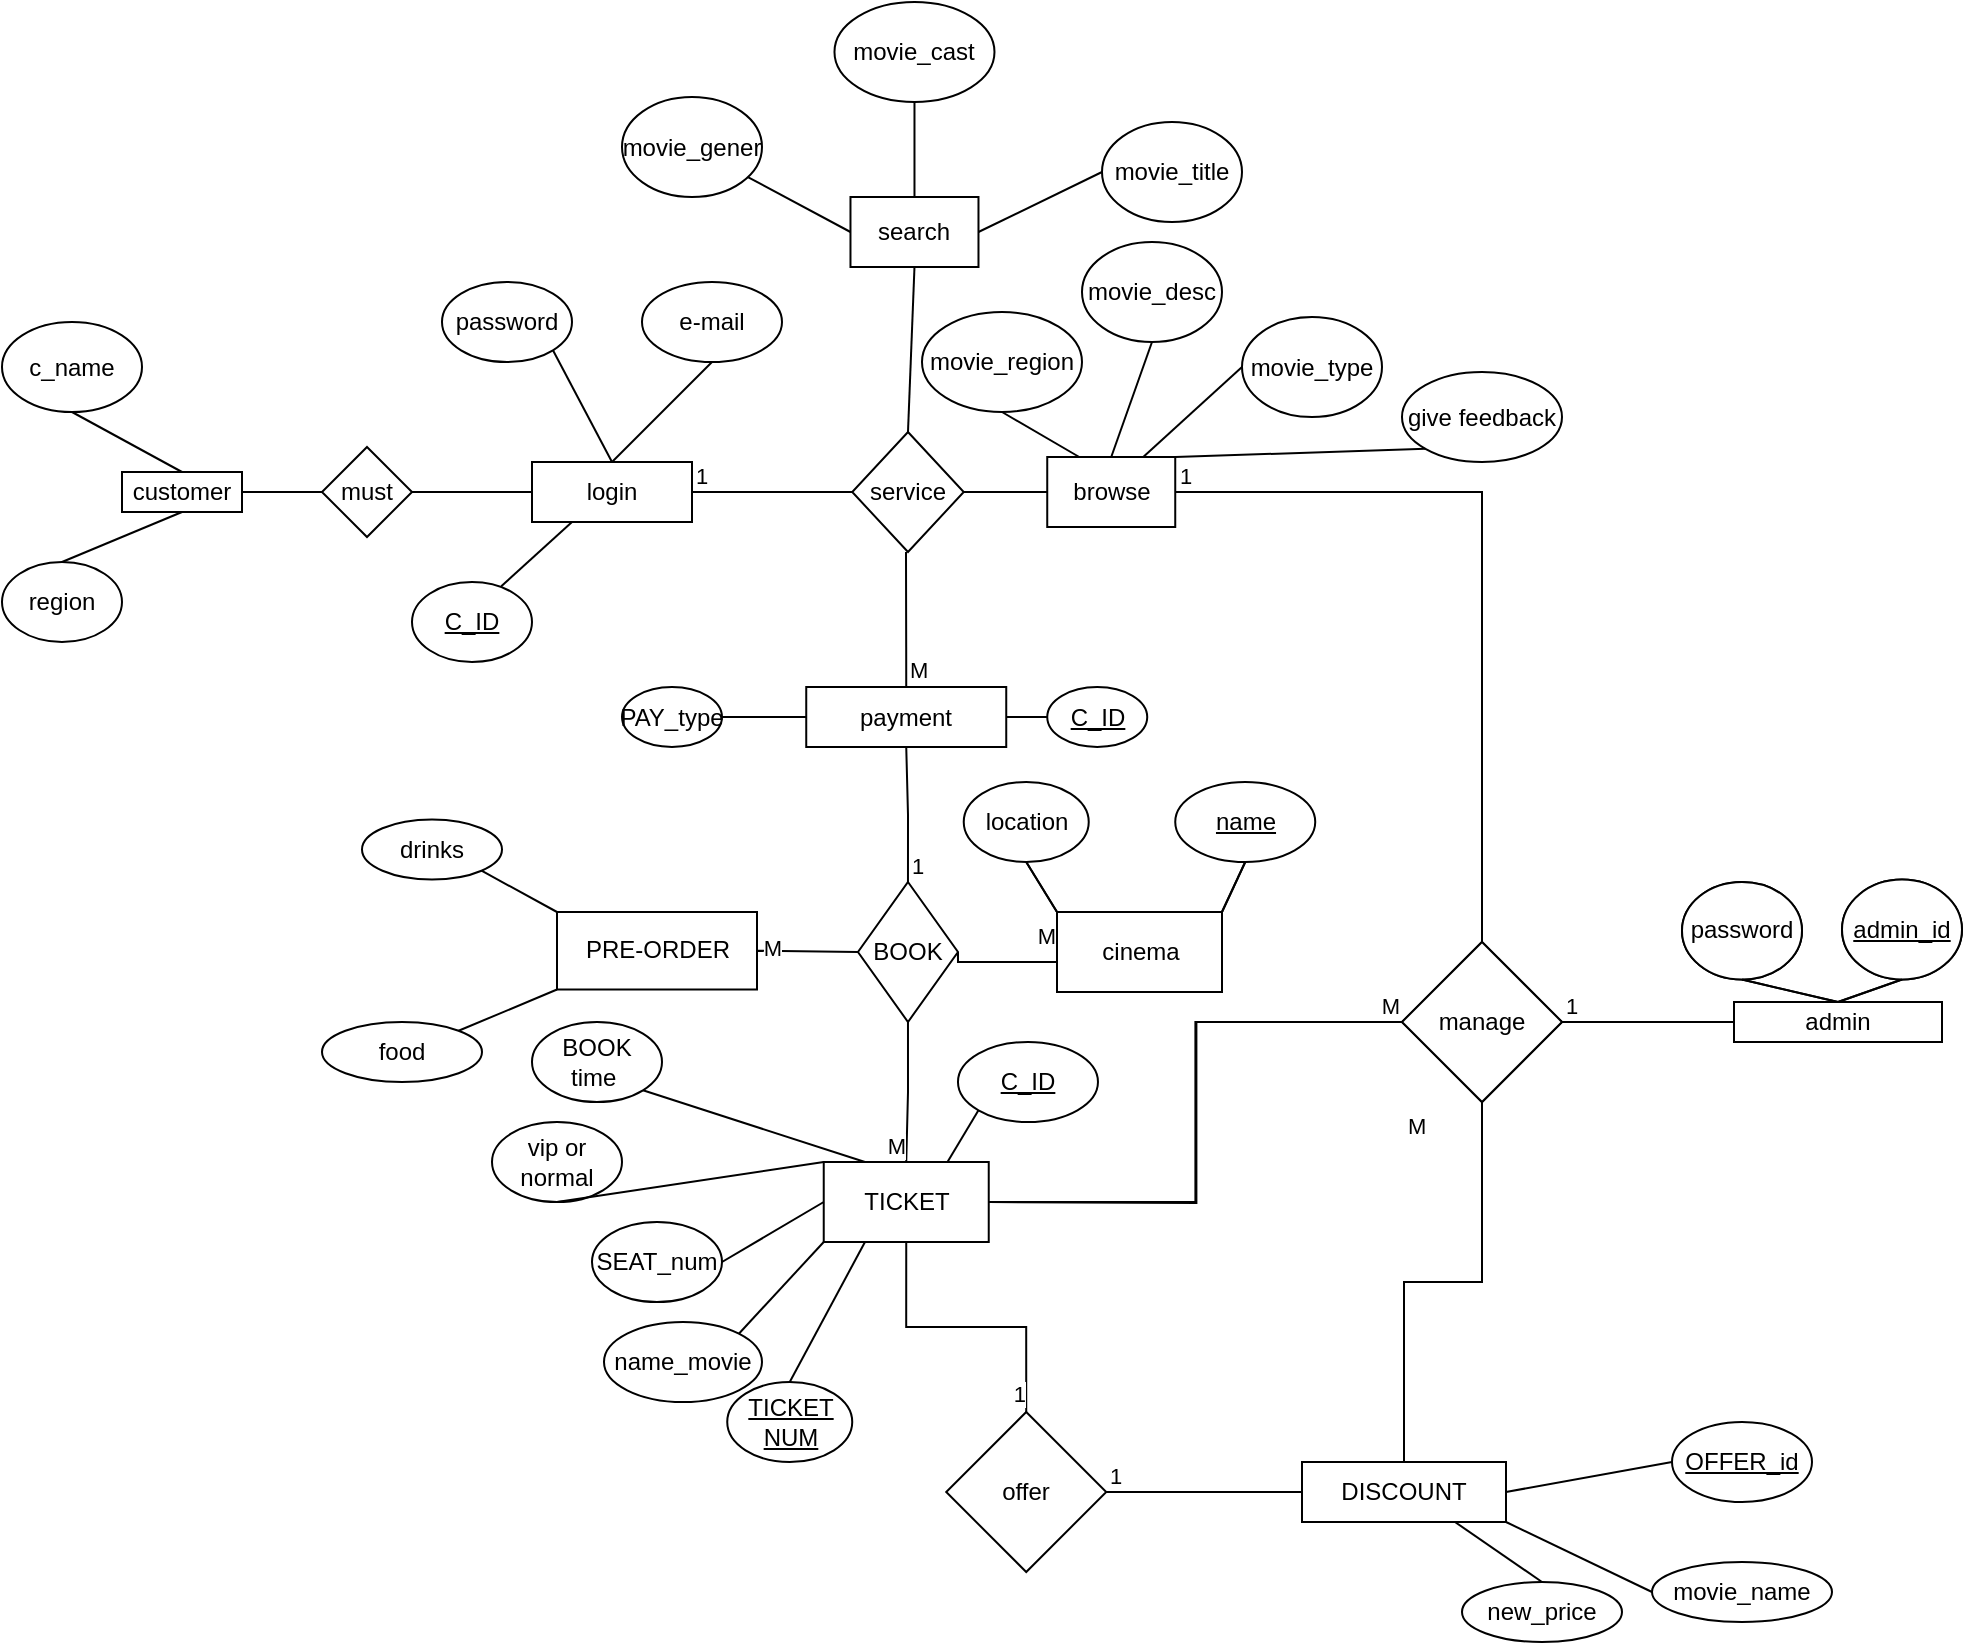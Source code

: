 <mxfile version="20.8.10" type="device"><diagram id="R2lEEEUBdFMjLlhIrx00" name="Page-1"><mxGraphModel dx="2140" dy="669" grid="1" gridSize="10" guides="1" tooltips="1" connect="1" arrows="1" fold="1" page="1" pageScale="1" pageWidth="850" pageHeight="1100" math="0" shadow="0" extFonts="Permanent Marker^https://fonts.googleapis.com/css?family=Permanent+Marker"><root><mxCell id="0"/><mxCell id="1" parent="0"/><mxCell id="h0yl6__kSRE_hCg37XP_-1" value="login" style="rounded=0;whiteSpace=wrap;html=1;" parent="1" vertex="1"><mxGeometry x="235" y="430" width="80" height="30" as="geometry"/></mxCell><mxCell id="h0yl6__kSRE_hCg37XP_-2" value="&lt;u&gt;C_ID&lt;/u&gt;" style="ellipse;whiteSpace=wrap;html=1;" parent="1" vertex="1"><mxGeometry x="175" y="490" width="60" height="40" as="geometry"/></mxCell><mxCell id="h0yl6__kSRE_hCg37XP_-3" value="" style="endArrow=none;html=1;rounded=0;entryX=0.744;entryY=0.054;entryDx=0;entryDy=0;exitX=0.25;exitY=1;exitDx=0;exitDy=0;entryPerimeter=0;" parent="1" source="h0yl6__kSRE_hCg37XP_-1" target="h0yl6__kSRE_hCg37XP_-2" edge="1"><mxGeometry width="50" height="50" relative="1" as="geometry"><mxPoint x="270" y="450" as="sourcePoint"/><mxPoint x="100" y="300" as="targetPoint"/></mxGeometry></mxCell><mxCell id="h0yl6__kSRE_hCg37XP_-4" value="c_name" style="ellipse;whiteSpace=wrap;html=1;" parent="1" vertex="1"><mxGeometry x="-30" y="360" width="70" height="45" as="geometry"/></mxCell><mxCell id="h0yl6__kSRE_hCg37XP_-5" value="" style="endArrow=none;html=1;rounded=0;entryX=0.5;entryY=1;entryDx=0;entryDy=0;exitX=0.5;exitY=0;exitDx=0;exitDy=0;" parent="1" source="h0yl6__kSRE_hCg37XP_-18" target="h0yl6__kSRE_hCg37XP_-4" edge="1"><mxGeometry width="50" height="50" relative="1" as="geometry"><mxPoint x="320" y="350" as="sourcePoint"/><mxPoint x="370" y="300" as="targetPoint"/></mxGeometry></mxCell><mxCell id="h0yl6__kSRE_hCg37XP_-6" value="password" style="ellipse;whiteSpace=wrap;html=1;" parent="1" vertex="1"><mxGeometry x="190" y="340" width="65" height="40" as="geometry"/></mxCell><mxCell id="h0yl6__kSRE_hCg37XP_-7" value="" style="endArrow=none;html=1;rounded=0;entryX=0.5;entryY=0;entryDx=0;entryDy=0;exitX=1;exitY=1;exitDx=0;exitDy=0;" parent="1" source="h0yl6__kSRE_hCg37XP_-6" target="h0yl6__kSRE_hCg37XP_-1" edge="1"><mxGeometry width="50" height="50" relative="1" as="geometry"><mxPoint x="50" y="350" as="sourcePoint"/><mxPoint x="100" y="300" as="targetPoint"/></mxGeometry></mxCell><mxCell id="h0yl6__kSRE_hCg37XP_-8" value="region" style="ellipse;whiteSpace=wrap;html=1;" parent="1" vertex="1"><mxGeometry x="-30" y="480" width="60" height="40" as="geometry"/></mxCell><mxCell id="h0yl6__kSRE_hCg37XP_-9" value="" style="endArrow=none;html=1;rounded=0;entryX=0.5;entryY=1;entryDx=0;entryDy=0;exitX=0.5;exitY=0;exitDx=0;exitDy=0;" parent="1" source="h0yl6__kSRE_hCg37XP_-8" target="h0yl6__kSRE_hCg37XP_-18" edge="1"><mxGeometry width="50" height="50" relative="1" as="geometry"><mxPoint x="320" y="550" as="sourcePoint"/><mxPoint x="370" y="500" as="targetPoint"/></mxGeometry></mxCell><mxCell id="h0yl6__kSRE_hCg37XP_-10" value="e-mail" style="ellipse;whiteSpace=wrap;html=1;" parent="1" vertex="1"><mxGeometry x="290" y="340" width="70" height="40" as="geometry"/></mxCell><mxCell id="h0yl6__kSRE_hCg37XP_-11" value="" style="endArrow=none;html=1;rounded=0;entryX=0.5;entryY=0;entryDx=0;entryDy=0;exitX=0.5;exitY=1;exitDx=0;exitDy=0;" parent="1" source="h0yl6__kSRE_hCg37XP_-10" target="h0yl6__kSRE_hCg37XP_-1" edge="1"><mxGeometry width="50" height="50" relative="1" as="geometry"><mxPoint x="130" y="550" as="sourcePoint"/><mxPoint x="180" y="500" as="targetPoint"/></mxGeometry></mxCell><mxCell id="h0yl6__kSRE_hCg37XP_-13" value="BOOK" style="rhombus;whiteSpace=wrap;html=1;" parent="1" vertex="1"><mxGeometry x="397.99" y="640" width="50" height="70" as="geometry"/></mxCell><mxCell id="h0yl6__kSRE_hCg37XP_-15" value="TICKET" style="rounded=0;whiteSpace=wrap;html=1;" parent="1" vertex="1"><mxGeometry x="380.87" y="780" width="82.5" height="40" as="geometry"/></mxCell><mxCell id="h0yl6__kSRE_hCg37XP_-16" value="must" style="rhombus;whiteSpace=wrap;html=1;" parent="1" vertex="1"><mxGeometry x="130" y="422.5" width="45" height="45" as="geometry"/></mxCell><mxCell id="h0yl6__kSRE_hCg37XP_-17" value="" style="endArrow=none;html=1;rounded=0;entryX=0;entryY=0.5;entryDx=0;entryDy=0;exitX=1;exitY=0.5;exitDx=0;exitDy=0;" parent="1" source="h0yl6__kSRE_hCg37XP_-16" target="h0yl6__kSRE_hCg37XP_-1" edge="1"><mxGeometry width="50" height="50" relative="1" as="geometry"><mxPoint x="420" y="480" as="sourcePoint"/><mxPoint x="470" y="430" as="targetPoint"/></mxGeometry></mxCell><mxCell id="h0yl6__kSRE_hCg37XP_-18" value="customer" style="rounded=0;whiteSpace=wrap;html=1;" parent="1" vertex="1"><mxGeometry x="30" y="435" width="60" height="20" as="geometry"/></mxCell><mxCell id="h0yl6__kSRE_hCg37XP_-21" value="" style="endArrow=none;html=1;rounded=0;entryX=0;entryY=0.5;entryDx=0;entryDy=0;exitX=1;exitY=0.5;exitDx=0;exitDy=0;" parent="1" source="h0yl6__kSRE_hCg37XP_-18" target="h0yl6__kSRE_hCg37XP_-16" edge="1"><mxGeometry width="50" height="50" relative="1" as="geometry"><mxPoint x="330" y="480" as="sourcePoint"/><mxPoint x="380" y="430" as="targetPoint"/></mxGeometry></mxCell><mxCell id="h0yl6__kSRE_hCg37XP_-22" value="&lt;u&gt;TICKET NUM&lt;/u&gt;" style="ellipse;whiteSpace=wrap;html=1;" parent="1" vertex="1"><mxGeometry x="332.62" y="890" width="62.5" height="40" as="geometry"/></mxCell><mxCell id="h0yl6__kSRE_hCg37XP_-23" value="BOOK time&amp;nbsp;" style="ellipse;whiteSpace=wrap;html=1;" parent="1" vertex="1"><mxGeometry x="235" y="710" width="65" height="40" as="geometry"/></mxCell><mxCell id="h0yl6__kSRE_hCg37XP_-24" value="&lt;u&gt;C_ID&lt;/u&gt;" style="ellipse;whiteSpace=wrap;html=1;" parent="1" vertex="1"><mxGeometry x="447.99" y="720" width="70" height="40" as="geometry"/></mxCell><mxCell id="h0yl6__kSRE_hCg37XP_-25" value="" style="endArrow=none;html=1;rounded=0;entryX=0;entryY=1;entryDx=0;entryDy=0;exitX=0.75;exitY=0;exitDx=0;exitDy=0;" parent="1" source="h0yl6__kSRE_hCg37XP_-15" target="h0yl6__kSRE_hCg37XP_-24" edge="1"><mxGeometry width="50" height="50" relative="1" as="geometry"><mxPoint x="404.25" y="810" as="sourcePoint"/><mxPoint x="490.66" y="735.84" as="targetPoint"/></mxGeometry></mxCell><mxCell id="h0yl6__kSRE_hCg37XP_-27" value="SEAT_num" style="ellipse;whiteSpace=wrap;html=1;" parent="1" vertex="1"><mxGeometry x="265" y="810" width="65" height="40" as="geometry"/></mxCell><mxCell id="h0yl6__kSRE_hCg37XP_-28" value="vip or normal" style="ellipse;whiteSpace=wrap;html=1;" parent="1" vertex="1"><mxGeometry x="215" y="760" width="65" height="40" as="geometry"/></mxCell><mxCell id="h0yl6__kSRE_hCg37XP_-29" value="" style="endArrow=none;html=1;rounded=0;entryX=1;entryY=1;entryDx=0;entryDy=0;exitX=0.25;exitY=0;exitDx=0;exitDy=0;" parent="1" source="h0yl6__kSRE_hCg37XP_-15" target="h0yl6__kSRE_hCg37XP_-23" edge="1"><mxGeometry width="50" height="50" relative="1" as="geometry"><mxPoint x="414.25" y="850" as="sourcePoint"/><mxPoint x="464.25" y="800" as="targetPoint"/></mxGeometry></mxCell><mxCell id="h0yl6__kSRE_hCg37XP_-30" value="" style="endArrow=none;html=1;rounded=0;entryX=0.5;entryY=0;entryDx=0;entryDy=0;exitX=0.25;exitY=1;exitDx=0;exitDy=0;" parent="1" source="h0yl6__kSRE_hCg37XP_-15" target="h0yl6__kSRE_hCg37XP_-22" edge="1"><mxGeometry width="50" height="50" relative="1" as="geometry"><mxPoint x="384.25" y="860" as="sourcePoint"/><mxPoint x="434.25" y="810" as="targetPoint"/></mxGeometry></mxCell><mxCell id="h0yl6__kSRE_hCg37XP_-35" value="" style="endArrow=none;html=1;edgeStyle=orthogonalEdgeStyle;rounded=0;exitX=0.5;exitY=1;exitDx=0;exitDy=0;entryX=0.5;entryY=0;entryDx=0;entryDy=0;" parent="1" source="h0yl6__kSRE_hCg37XP_-13" target="h0yl6__kSRE_hCg37XP_-15" edge="1"><mxGeometry relative="1" as="geometry"><mxPoint x="279.25" y="730" as="sourcePoint"/><mxPoint x="439.25" y="730" as="targetPoint"/><Array as="points"/></mxGeometry></mxCell><mxCell id="h0yl6__kSRE_hCg37XP_-37" value="M" style="edgeLabel;resizable=0;html=1;align=right;verticalAlign=bottom;" parent="h0yl6__kSRE_hCg37XP_-35" connectable="0" vertex="1"><mxGeometry x="1" relative="1" as="geometry"/></mxCell><mxCell id="h0yl6__kSRE_hCg37XP_-123" value="M" style="edgeLabel;resizable=0;html=1;align=right;verticalAlign=bottom;" parent="h0yl6__kSRE_hCg37XP_-35" connectable="0" vertex="1"><mxGeometry x="1" relative="1" as="geometry"/></mxCell><mxCell id="h0yl6__kSRE_hCg37XP_-39" value="" style="endArrow=none;html=1;rounded=0;entryX=0;entryY=0;entryDx=0;entryDy=0;exitX=0.5;exitY=1;exitDx=0;exitDy=0;" parent="1" source="h0yl6__kSRE_hCg37XP_-28" target="h0yl6__kSRE_hCg37XP_-15" edge="1"><mxGeometry width="50" height="50" relative="1" as="geometry"><mxPoint x="353" y="740.0" as="sourcePoint"/><mxPoint x="283" y="670" as="targetPoint"/></mxGeometry></mxCell><mxCell id="h0yl6__kSRE_hCg37XP_-40" value="" style="endArrow=none;html=1;rounded=0;entryX=0;entryY=0.5;entryDx=0;entryDy=0;exitX=1;exitY=0.5;exitDx=0;exitDy=0;" parent="1" source="h0yl6__kSRE_hCg37XP_-27" target="h0yl6__kSRE_hCg37XP_-15" edge="1"><mxGeometry width="50" height="50" relative="1" as="geometry"><mxPoint x="363" y="750" as="sourcePoint"/><mxPoint x="388" y="790" as="targetPoint"/></mxGeometry></mxCell><mxCell id="h0yl6__kSRE_hCg37XP_-41" value="service" style="rhombus;whiteSpace=wrap;html=1;" parent="1" vertex="1"><mxGeometry x="395.12" y="415" width="55.75" height="60" as="geometry"/></mxCell><mxCell id="h0yl6__kSRE_hCg37XP_-45" value="payment" style="rounded=0;whiteSpace=wrap;html=1;" parent="1" vertex="1"><mxGeometry x="372.12" y="542.5" width="100" height="30" as="geometry"/></mxCell><mxCell id="h0yl6__kSRE_hCg37XP_-46" value="" style="endArrow=none;html=1;edgeStyle=orthogonalEdgeStyle;rounded=0;entryX=0.5;entryY=1;entryDx=0;entryDy=0;exitX=0.5;exitY=0;exitDx=0;exitDy=0;" parent="1" source="h0yl6__kSRE_hCg37XP_-45" target="h0yl6__kSRE_hCg37XP_-41" edge="1"><mxGeometry relative="1" as="geometry"><mxPoint x="470" y="422.5" as="sourcePoint"/><mxPoint x="432.125" y="452.5" as="targetPoint"/><Array as="points"><mxPoint x="422" y="522.5"/><mxPoint x="422" y="522.5"/></Array></mxGeometry></mxCell><mxCell id="h0yl6__kSRE_hCg37XP_-47" value="M" style="edgeLabel;resizable=0;html=1;align=left;verticalAlign=bottom;" parent="h0yl6__kSRE_hCg37XP_-46" connectable="0" vertex="1"><mxGeometry x="-1" relative="1" as="geometry"><mxPoint as="offset"/></mxGeometry></mxCell><mxCell id="h0yl6__kSRE_hCg37XP_-48" value="&lt;u&gt;C_ID&lt;/u&gt;" style="ellipse;whiteSpace=wrap;html=1;" parent="1" vertex="1"><mxGeometry x="492.62" y="542.5" width="50" height="30" as="geometry"/></mxCell><mxCell id="h0yl6__kSRE_hCg37XP_-49" value="PAY_type" style="ellipse;whiteSpace=wrap;html=1;" parent="1" vertex="1"><mxGeometry x="280" y="542.5" width="50" height="30" as="geometry"/></mxCell><mxCell id="h0yl6__kSRE_hCg37XP_-50" value="" style="endArrow=none;html=1;rounded=0;entryX=0;entryY=0.5;entryDx=0;entryDy=0;exitX=1;exitY=0.5;exitDx=0;exitDy=0;" parent="1" source="h0yl6__kSRE_hCg37XP_-49" target="h0yl6__kSRE_hCg37XP_-45" edge="1"><mxGeometry width="50" height="50" relative="1" as="geometry"><mxPoint x="310" y="562.5" as="sourcePoint"/><mxPoint x="360" y="512.5" as="targetPoint"/></mxGeometry></mxCell><mxCell id="h0yl6__kSRE_hCg37XP_-51" value="" style="endArrow=none;html=1;rounded=0;entryX=0;entryY=0.5;entryDx=0;entryDy=0;exitX=1;exitY=0.5;exitDx=0;exitDy=0;" parent="1" source="h0yl6__kSRE_hCg37XP_-45" target="h0yl6__kSRE_hCg37XP_-48" edge="1"><mxGeometry width="50" height="50" relative="1" as="geometry"><mxPoint x="340" y="567.5" as="sourcePoint"/><mxPoint x="382.12" y="567.5" as="targetPoint"/><Array as="points"/></mxGeometry></mxCell><mxCell id="h0yl6__kSRE_hCg37XP_-52" value="" style="endArrow=none;html=1;edgeStyle=orthogonalEdgeStyle;rounded=0;exitX=1;exitY=0.5;exitDx=0;exitDy=0;entryX=0;entryY=0.5;entryDx=0;entryDy=0;" parent="1" source="h0yl6__kSRE_hCg37XP_-1" target="h0yl6__kSRE_hCg37XP_-41" edge="1"><mxGeometry relative="1" as="geometry"><mxPoint x="340" y="430" as="sourcePoint"/><mxPoint x="500" y="430" as="targetPoint"/></mxGeometry></mxCell><mxCell id="h0yl6__kSRE_hCg37XP_-53" value="1" style="edgeLabel;resizable=0;html=1;align=left;verticalAlign=bottom;" parent="h0yl6__kSRE_hCg37XP_-52" connectable="0" vertex="1"><mxGeometry x="-1" relative="1" as="geometry"/></mxCell><mxCell id="h0yl6__kSRE_hCg37XP_-55" value="" style="endArrow=none;html=1;edgeStyle=orthogonalEdgeStyle;rounded=0;entryX=0.5;entryY=1;entryDx=0;entryDy=0;exitX=0.5;exitY=0;exitDx=0;exitDy=0;" parent="1" source="h0yl6__kSRE_hCg37XP_-13" target="h0yl6__kSRE_hCg37XP_-45" edge="1"><mxGeometry relative="1" as="geometry"><mxPoint x="190" y="610" as="sourcePoint"/><mxPoint x="350" y="610" as="targetPoint"/></mxGeometry></mxCell><mxCell id="h0yl6__kSRE_hCg37XP_-56" value="1" style="edgeLabel;resizable=0;html=1;align=left;verticalAlign=bottom;" parent="h0yl6__kSRE_hCg37XP_-55" connectable="0" vertex="1"><mxGeometry x="-1" relative="1" as="geometry"/></mxCell><mxCell id="h0yl6__kSRE_hCg37XP_-63" value="" style="endArrow=none;html=1;rounded=0;exitX=0;exitY=0.5;exitDx=0;exitDy=0;entryX=1;entryY=0.5;entryDx=0;entryDy=0;" parent="1" source="h0yl6__kSRE_hCg37XP_-13" target="A489KPhKU1EasHvBpj_9-1" edge="1"><mxGeometry width="50" height="50" relative="1" as="geometry"><mxPoint x="372.12" y="870" as="sourcePoint"/><mxPoint x="260" y="680" as="targetPoint"/></mxGeometry></mxCell><mxCell id="A489KPhKU1EasHvBpj_9-5" value="M" style="edgeLabel;html=1;align=center;verticalAlign=middle;resizable=0;points=[];" parent="h0yl6__kSRE_hCg37XP_-63" vertex="1" connectable="0"><mxGeometry x="0.713" y="-2" relative="1" as="geometry"><mxPoint as="offset"/></mxGeometry></mxCell><mxCell id="h0yl6__kSRE_hCg37XP_-64" value="browse" style="rounded=0;whiteSpace=wrap;html=1;" parent="1" vertex="1"><mxGeometry x="492.62" y="427.5" width="64" height="35" as="geometry"/></mxCell><mxCell id="h0yl6__kSRE_hCg37XP_-65" value="name_movie" style="ellipse;whiteSpace=wrap;html=1;" parent="1" vertex="1"><mxGeometry x="271" y="860" width="79" height="40" as="geometry"/></mxCell><mxCell id="h0yl6__kSRE_hCg37XP_-66" value="" style="endArrow=none;html=1;rounded=0;entryX=1;entryY=0;entryDx=0;entryDy=0;exitX=0;exitY=1;exitDx=0;exitDy=0;" parent="1" source="h0yl6__kSRE_hCg37XP_-15" target="h0yl6__kSRE_hCg37XP_-65" edge="1"><mxGeometry width="50" height="50" relative="1" as="geometry"><mxPoint x="474.24" y="810" as="sourcePoint"/><mxPoint x="487.62" y="840" as="targetPoint"/></mxGeometry></mxCell><mxCell id="h0yl6__kSRE_hCg37XP_-67" value="" style="endArrow=none;html=1;rounded=0;entryX=0;entryY=0.5;entryDx=0;entryDy=0;exitX=1;exitY=0.5;exitDx=0;exitDy=0;" parent="1" source="h0yl6__kSRE_hCg37XP_-41" target="h0yl6__kSRE_hCg37XP_-64" edge="1"><mxGeometry width="50" height="50" relative="1" as="geometry"><mxPoint x="450" y="450" as="sourcePoint"/><mxPoint x="500" y="400" as="targetPoint"/></mxGeometry></mxCell><mxCell id="h0yl6__kSRE_hCg37XP_-68" value="movie_desc" style="ellipse;whiteSpace=wrap;html=1;" parent="1" vertex="1"><mxGeometry x="510" y="320" width="70" height="50" as="geometry"/></mxCell><mxCell id="h0yl6__kSRE_hCg37XP_-69" value="" style="endArrow=none;html=1;rounded=0;entryX=0.5;entryY=1;entryDx=0;entryDy=0;exitX=0.5;exitY=0;exitDx=0;exitDy=0;" parent="1" source="h0yl6__kSRE_hCg37XP_-64" target="h0yl6__kSRE_hCg37XP_-68" edge="1"><mxGeometry width="50" height="50" relative="1" as="geometry"><mxPoint x="510" y="530" as="sourcePoint"/><mxPoint x="560" y="480" as="targetPoint"/></mxGeometry></mxCell><mxCell id="h0yl6__kSRE_hCg37XP_-70" value="movie_type" style="ellipse;whiteSpace=wrap;html=1;" parent="1" vertex="1"><mxGeometry x="590" y="357.5" width="70" height="50" as="geometry"/></mxCell><mxCell id="h0yl6__kSRE_hCg37XP_-71" value="movie_region" style="ellipse;whiteSpace=wrap;html=1;" parent="1" vertex="1"><mxGeometry x="430" y="355" width="80" height="50" as="geometry"/></mxCell><mxCell id="h0yl6__kSRE_hCg37XP_-72" value="" style="endArrow=none;html=1;rounded=0;entryX=0;entryY=0.5;entryDx=0;entryDy=0;exitX=0.75;exitY=0;exitDx=0;exitDy=0;" parent="1" source="h0yl6__kSRE_hCg37XP_-64" target="h0yl6__kSRE_hCg37XP_-70" edge="1"><mxGeometry width="50" height="50" relative="1" as="geometry"><mxPoint x="566.62" y="472.5" as="sourcePoint"/><mxPoint x="590.35" y="492.252" as="targetPoint"/></mxGeometry></mxCell><mxCell id="h0yl6__kSRE_hCg37XP_-73" value="" style="endArrow=none;html=1;rounded=0;entryX=0.5;entryY=1;entryDx=0;entryDy=0;exitX=0.25;exitY=0;exitDx=0;exitDy=0;" parent="1" source="h0yl6__kSRE_hCg37XP_-64" target="h0yl6__kSRE_hCg37XP_-71" edge="1"><mxGeometry width="50" height="50" relative="1" as="geometry"><mxPoint x="576.62" y="482.5" as="sourcePoint"/><mxPoint x="600.35" y="502.252" as="targetPoint"/></mxGeometry></mxCell><mxCell id="h0yl6__kSRE_hCg37XP_-74" value="search" style="rounded=0;whiteSpace=wrap;html=1;" parent="1" vertex="1"><mxGeometry x="394.24" y="297.5" width="64" height="35" as="geometry"/></mxCell><mxCell id="h0yl6__kSRE_hCg37XP_-75" value="movie_gener" style="ellipse;whiteSpace=wrap;html=1;" parent="1" vertex="1"><mxGeometry x="280" y="247.5" width="70" height="50" as="geometry"/></mxCell><mxCell id="h0yl6__kSRE_hCg37XP_-76" value="movie_title" style="ellipse;whiteSpace=wrap;html=1;" parent="1" vertex="1"><mxGeometry x="520" y="260" width="70" height="50" as="geometry"/></mxCell><mxCell id="h0yl6__kSRE_hCg37XP_-77" value="movie_cast" style="ellipse;whiteSpace=wrap;html=1;" parent="1" vertex="1"><mxGeometry x="386.24" y="200" width="80" height="50" as="geometry"/></mxCell><mxCell id="h0yl6__kSRE_hCg37XP_-78" value="" style="endArrow=none;html=1;rounded=0;entryX=0;entryY=0.5;entryDx=0;entryDy=0;exitX=1;exitY=0.5;exitDx=0;exitDy=0;" parent="1" source="h0yl6__kSRE_hCg37XP_-74" target="h0yl6__kSRE_hCg37XP_-76" edge="1"><mxGeometry width="50" height="50" relative="1" as="geometry"><mxPoint x="480" y="350" as="sourcePoint"/><mxPoint x="530" y="300" as="targetPoint"/></mxGeometry></mxCell><mxCell id="h0yl6__kSRE_hCg37XP_-79" value="" style="endArrow=none;html=1;rounded=0;entryX=0.5;entryY=1;entryDx=0;entryDy=0;exitX=0.5;exitY=0;exitDx=0;exitDy=0;" parent="1" source="h0yl6__kSRE_hCg37XP_-74" target="h0yl6__kSRE_hCg37XP_-77" edge="1"><mxGeometry width="50" height="50" relative="1" as="geometry"><mxPoint x="468.24" y="325.0" as="sourcePoint"/><mxPoint x="496.62" y="310" as="targetPoint"/></mxGeometry></mxCell><mxCell id="h0yl6__kSRE_hCg37XP_-80" value="" style="endArrow=none;html=1;rounded=0;exitX=0;exitY=0.5;exitDx=0;exitDy=0;" parent="1" source="h0yl6__kSRE_hCg37XP_-74" target="h0yl6__kSRE_hCg37XP_-75" edge="1"><mxGeometry width="50" height="50" relative="1" as="geometry"><mxPoint x="478.24" y="335.0" as="sourcePoint"/><mxPoint x="506.62" y="320" as="targetPoint"/></mxGeometry></mxCell><mxCell id="h0yl6__kSRE_hCg37XP_-81" value="" style="endArrow=none;html=1;rounded=0;entryX=0.5;entryY=1;entryDx=0;entryDy=0;exitX=0.5;exitY=0;exitDx=0;exitDy=0;" parent="1" source="h0yl6__kSRE_hCg37XP_-41" target="h0yl6__kSRE_hCg37XP_-74" edge="1"><mxGeometry width="50" height="50" relative="1" as="geometry"><mxPoint x="390" y="390" as="sourcePoint"/><mxPoint x="440" y="340" as="targetPoint"/></mxGeometry></mxCell><mxCell id="h0yl6__kSRE_hCg37XP_-82" value="cinema" style="rounded=0;whiteSpace=wrap;html=1;" parent="1" vertex="1"><mxGeometry x="497.5" y="655" width="82.5" height="40" as="geometry"/></mxCell><mxCell id="h0yl6__kSRE_hCg37XP_-83" value="location" style="ellipse;whiteSpace=wrap;html=1;" parent="1" vertex="1"><mxGeometry x="450.87" y="590" width="62.5" height="40" as="geometry"/></mxCell><mxCell id="h0yl6__kSRE_hCg37XP_-85" value="&lt;u&gt;name&lt;/u&gt;" style="ellipse;whiteSpace=wrap;html=1;" parent="1" vertex="1"><mxGeometry x="556.62" y="590" width="70" height="40" as="geometry"/></mxCell><mxCell id="h0yl6__kSRE_hCg37XP_-86" value="" style="endArrow=none;html=1;rounded=0;entryX=0.5;entryY=1;entryDx=0;entryDy=0;exitX=1;exitY=0;exitDx=0;exitDy=0;" parent="1" source="h0yl6__kSRE_hCg37XP_-82" target="h0yl6__kSRE_hCg37XP_-85" edge="1"><mxGeometry width="50" height="50" relative="1" as="geometry"><mxPoint x="692.31" y="720" as="sourcePoint"/><mxPoint x="778.72" y="645.84" as="targetPoint"/></mxGeometry></mxCell><mxCell id="h0yl6__kSRE_hCg37XP_-90" value="" style="endArrow=none;html=1;rounded=0;entryX=0.5;entryY=1;entryDx=0;entryDy=0;exitX=0;exitY=0;exitDx=0;exitDy=0;" parent="1" source="h0yl6__kSRE_hCg37XP_-82" target="h0yl6__kSRE_hCg37XP_-83" edge="1"><mxGeometry width="50" height="50" relative="1" as="geometry"><mxPoint x="672.31" y="770" as="sourcePoint"/><mxPoint x="722.31" y="720" as="targetPoint"/></mxGeometry></mxCell><mxCell id="h0yl6__kSRE_hCg37XP_-91" value="" style="endArrow=none;html=1;edgeStyle=orthogonalEdgeStyle;rounded=0;exitX=1;exitY=0.5;exitDx=0;exitDy=0;entryX=0;entryY=0.5;entryDx=0;entryDy=0;" parent="1" source="h0yl6__kSRE_hCg37XP_-13" target="h0yl6__kSRE_hCg37XP_-82" edge="1"><mxGeometry relative="1" as="geometry"><mxPoint x="711.05" y="620" as="sourcePoint"/><mxPoint x="727.31" y="640" as="targetPoint"/><Array as="points"><mxPoint x="448" y="680"/></Array></mxGeometry></mxCell><mxCell id="h0yl6__kSRE_hCg37XP_-92" value="M" style="edgeLabel;resizable=0;html=1;align=right;verticalAlign=bottom;" parent="h0yl6__kSRE_hCg37XP_-91" connectable="0" vertex="1"><mxGeometry x="1" relative="1" as="geometry"/></mxCell><mxCell id="h0yl6__kSRE_hCg37XP_-101" value="admin" style="rounded=0;whiteSpace=wrap;html=1;" parent="1" vertex="1"><mxGeometry x="836" y="700" width="104" height="20" as="geometry"/></mxCell><mxCell id="h0yl6__kSRE_hCg37XP_-102" value="password" style="ellipse;whiteSpace=wrap;html=1;" parent="1" vertex="1"><mxGeometry x="810" y="640" width="60" height="48.75" as="geometry"/></mxCell><mxCell id="h0yl6__kSRE_hCg37XP_-103" value="&lt;u&gt;admin_id&lt;/u&gt;" style="ellipse;whiteSpace=wrap;html=1;" parent="1" vertex="1"><mxGeometry x="890" y="638.75" width="60" height="50" as="geometry"/></mxCell><mxCell id="h0yl6__kSRE_hCg37XP_-104" value="" style="endArrow=none;html=1;rounded=0;entryX=0.5;entryY=1;entryDx=0;entryDy=0;exitX=0.5;exitY=0;exitDx=0;exitDy=0;" parent="1" source="h0yl6__kSRE_hCg37XP_-101" target="h0yl6__kSRE_hCg37XP_-102" edge="1"><mxGeometry width="50" height="50" relative="1" as="geometry"><mxPoint x="650" y="700" as="sourcePoint"/><mxPoint x="700" y="650" as="targetPoint"/></mxGeometry></mxCell><mxCell id="h0yl6__kSRE_hCg37XP_-105" value="" style="endArrow=none;html=1;rounded=0;entryX=0.5;entryY=1;entryDx=0;entryDy=0;exitX=0.5;exitY=0;exitDx=0;exitDy=0;" parent="1" source="h0yl6__kSRE_hCg37XP_-101" target="h0yl6__kSRE_hCg37XP_-103" edge="1"><mxGeometry width="50" height="50" relative="1" as="geometry"><mxPoint x="762" y="600" as="sourcePoint"/><mxPoint x="720" y="570" as="targetPoint"/></mxGeometry></mxCell><mxCell id="h0yl6__kSRE_hCg37XP_-106" style="edgeStyle=orthogonalEdgeStyle;rounded=0;orthogonalLoop=1;jettySize=auto;html=1;exitX=0.5;exitY=1;exitDx=0;exitDy=0;" parent="1" source="h0yl6__kSRE_hCg37XP_-101" target="h0yl6__kSRE_hCg37XP_-101" edge="1"><mxGeometry relative="1" as="geometry"/></mxCell><mxCell id="h0yl6__kSRE_hCg37XP_-107" value="manage" style="rhombus;whiteSpace=wrap;html=1;" parent="1" vertex="1"><mxGeometry x="670" y="670" width="80" height="80" as="geometry"/></mxCell><mxCell id="h0yl6__kSRE_hCg37XP_-108" value="" style="endArrow=none;html=1;edgeStyle=orthogonalEdgeStyle;rounded=0;entryX=0;entryY=0.5;entryDx=0;entryDy=0;exitX=1;exitY=0.5;exitDx=0;exitDy=0;" parent="1" source="h0yl6__kSRE_hCg37XP_-107" target="h0yl6__kSRE_hCg37XP_-101" edge="1"><mxGeometry relative="1" as="geometry"><mxPoint x="700" y="700" as="sourcePoint"/><mxPoint x="860" y="700" as="targetPoint"/></mxGeometry></mxCell><mxCell id="h0yl6__kSRE_hCg37XP_-109" value="1" style="edgeLabel;resizable=0;html=1;align=left;verticalAlign=bottom;" parent="h0yl6__kSRE_hCg37XP_-108" connectable="0" vertex="1"><mxGeometry x="-1" relative="1" as="geometry"/></mxCell><mxCell id="h0yl6__kSRE_hCg37XP_-111" value="" style="endArrow=none;html=1;edgeStyle=orthogonalEdgeStyle;rounded=0;entryX=0;entryY=0.5;entryDx=0;entryDy=0;exitX=1;exitY=0.5;exitDx=0;exitDy=0;" parent="1" source="h0yl6__kSRE_hCg37XP_-15" target="h0yl6__kSRE_hCg37XP_-107" edge="1"><mxGeometry relative="1" as="geometry"><mxPoint x="520" y="800" as="sourcePoint"/><mxPoint x="680" y="800" as="targetPoint"/></mxGeometry></mxCell><mxCell id="h0yl6__kSRE_hCg37XP_-113" value="1" style="edgeLabel;resizable=0;html=1;align=right;verticalAlign=bottom;" parent="h0yl6__kSRE_hCg37XP_-111" connectable="0" vertex="1"><mxGeometry x="1" relative="1" as="geometry"/></mxCell><mxCell id="h0yl6__kSRE_hCg37XP_-124" value="" style="endArrow=none;html=1;rounded=0;entryX=0;entryY=0.5;entryDx=0;entryDy=0;exitX=1;exitY=0.5;exitDx=0;exitDy=0;" parent="1" edge="1"><mxGeometry width="50" height="50" relative="1" as="geometry"><mxPoint x="472.12" y="557.5" as="sourcePoint"/><mxPoint x="492.62" y="557.5" as="targetPoint"/><Array as="points"/></mxGeometry></mxCell><mxCell id="h0yl6__kSRE_hCg37XP_-127" value="" style="endArrow=none;html=1;rounded=0;entryX=0.5;entryY=1;entryDx=0;entryDy=0;exitX=1;exitY=0;exitDx=0;exitDy=0;" parent="1" edge="1"><mxGeometry width="50" height="50" relative="1" as="geometry"><mxPoint x="580" y="655" as="sourcePoint"/><mxPoint x="591.62" y="630" as="targetPoint"/></mxGeometry></mxCell><mxCell id="h0yl6__kSRE_hCg37XP_-128" value="" style="endArrow=none;html=1;rounded=0;entryX=0.5;entryY=1;entryDx=0;entryDy=0;exitX=0;exitY=0;exitDx=0;exitDy=0;" parent="1" edge="1"><mxGeometry width="50" height="50" relative="1" as="geometry"><mxPoint x="497.5" y="655" as="sourcePoint"/><mxPoint x="482.12" y="630" as="targetPoint"/></mxGeometry></mxCell><mxCell id="h0yl6__kSRE_hCg37XP_-129" value="" style="endArrow=none;html=1;edgeStyle=orthogonalEdgeStyle;rounded=0;exitX=1;exitY=0.5;exitDx=0;exitDy=0;entryX=0;entryY=0.5;entryDx=0;entryDy=0;" parent="1" edge="1"><mxGeometry relative="1" as="geometry"><mxPoint x="447.99" y="675" as="sourcePoint"/><mxPoint x="497.5" y="675" as="targetPoint"/><Array as="points"><mxPoint x="448" y="680"/></Array></mxGeometry></mxCell><mxCell id="h0yl6__kSRE_hCg37XP_-130" value="M" style="edgeLabel;resizable=0;html=1;align=right;verticalAlign=bottom;" parent="h0yl6__kSRE_hCg37XP_-129" connectable="0" vertex="1"><mxGeometry x="1" relative="1" as="geometry"/></mxCell><mxCell id="h0yl6__kSRE_hCg37XP_-131" value="admin" style="rounded=0;whiteSpace=wrap;html=1;" parent="1" vertex="1"><mxGeometry x="836" y="700" width="104" height="20" as="geometry"/></mxCell><mxCell id="h0yl6__kSRE_hCg37XP_-132" value="password" style="ellipse;whiteSpace=wrap;html=1;" parent="1" vertex="1"><mxGeometry x="810" y="640" width="60" height="48.75" as="geometry"/></mxCell><mxCell id="h0yl6__kSRE_hCg37XP_-133" value="&lt;u&gt;admin_id&lt;/u&gt;" style="ellipse;whiteSpace=wrap;html=1;" parent="1" vertex="1"><mxGeometry x="890" y="638.75" width="60" height="50" as="geometry"/></mxCell><mxCell id="h0yl6__kSRE_hCg37XP_-134" value="" style="endArrow=none;html=1;rounded=0;entryX=0.5;entryY=1;entryDx=0;entryDy=0;exitX=0.5;exitY=0;exitDx=0;exitDy=0;" parent="1" source="h0yl6__kSRE_hCg37XP_-131" target="h0yl6__kSRE_hCg37XP_-132" edge="1"><mxGeometry width="50" height="50" relative="1" as="geometry"><mxPoint x="650" y="700" as="sourcePoint"/><mxPoint x="700" y="650" as="targetPoint"/></mxGeometry></mxCell><mxCell id="h0yl6__kSRE_hCg37XP_-135" value="" style="endArrow=none;html=1;rounded=0;entryX=0.5;entryY=1;entryDx=0;entryDy=0;exitX=0.5;exitY=0;exitDx=0;exitDy=0;" parent="1" source="h0yl6__kSRE_hCg37XP_-131" target="h0yl6__kSRE_hCg37XP_-133" edge="1"><mxGeometry width="50" height="50" relative="1" as="geometry"><mxPoint x="762" y="600" as="sourcePoint"/><mxPoint x="720" y="570" as="targetPoint"/></mxGeometry></mxCell><mxCell id="h0yl6__kSRE_hCg37XP_-136" style="edgeStyle=orthogonalEdgeStyle;rounded=0;orthogonalLoop=1;jettySize=auto;html=1;exitX=0.5;exitY=1;exitDx=0;exitDy=0;" parent="1" source="h0yl6__kSRE_hCg37XP_-131" target="h0yl6__kSRE_hCg37XP_-131" edge="1"><mxGeometry relative="1" as="geometry"/></mxCell><mxCell id="h0yl6__kSRE_hCg37XP_-137" value="manage" style="rhombus;whiteSpace=wrap;html=1;" parent="1" vertex="1"><mxGeometry x="670" y="670" width="80" height="80" as="geometry"/></mxCell><mxCell id="h0yl6__kSRE_hCg37XP_-138" value="" style="endArrow=none;html=1;edgeStyle=orthogonalEdgeStyle;rounded=0;entryX=0;entryY=0.5;entryDx=0;entryDy=0;exitX=1;exitY=0.5;exitDx=0;exitDy=0;" parent="1" source="h0yl6__kSRE_hCg37XP_-137" target="h0yl6__kSRE_hCg37XP_-131" edge="1"><mxGeometry relative="1" as="geometry"><mxPoint x="700" y="700" as="sourcePoint"/><mxPoint x="860" y="700" as="targetPoint"/></mxGeometry></mxCell><mxCell id="h0yl6__kSRE_hCg37XP_-139" value="1" style="edgeLabel;resizable=0;html=1;align=left;verticalAlign=bottom;" parent="h0yl6__kSRE_hCg37XP_-138" connectable="0" vertex="1"><mxGeometry x="-1" relative="1" as="geometry"/></mxCell><mxCell id="h0yl6__kSRE_hCg37XP_-140" value="" style="endArrow=none;html=1;edgeStyle=orthogonalEdgeStyle;rounded=0;entryX=0;entryY=0.5;entryDx=0;entryDy=0;exitX=1;exitY=0.5;exitDx=0;exitDy=0;" parent="1" target="h0yl6__kSRE_hCg37XP_-137" edge="1"><mxGeometry relative="1" as="geometry"><mxPoint x="463.37" y="800" as="sourcePoint"/><mxPoint x="680" y="800" as="targetPoint"/></mxGeometry></mxCell><mxCell id="h0yl6__kSRE_hCg37XP_-141" value="M" style="edgeLabel;resizable=0;html=1;align=right;verticalAlign=bottom;" parent="h0yl6__kSRE_hCg37XP_-140" connectable="0" vertex="1"><mxGeometry x="1" relative="1" as="geometry"/></mxCell><mxCell id="h0yl6__kSRE_hCg37XP_-142" value="" style="endArrow=none;html=1;edgeStyle=orthogonalEdgeStyle;rounded=0;exitX=1;exitY=0.5;exitDx=0;exitDy=0;entryX=0.5;entryY=0;entryDx=0;entryDy=0;" parent="1" source="h0yl6__kSRE_hCg37XP_-64" target="h0yl6__kSRE_hCg37XP_-137" edge="1"><mxGeometry relative="1" as="geometry"><mxPoint x="590" y="450" as="sourcePoint"/><mxPoint x="750" y="450" as="targetPoint"/></mxGeometry></mxCell><mxCell id="h0yl6__kSRE_hCg37XP_-143" value="1" style="edgeLabel;resizable=0;html=1;align=left;verticalAlign=bottom;" parent="h0yl6__kSRE_hCg37XP_-142" connectable="0" vertex="1"><mxGeometry x="-1" relative="1" as="geometry"/></mxCell><mxCell id="h0yl6__kSRE_hCg37XP_-145" value="DISCOUNT" style="rounded=0;whiteSpace=wrap;html=1;" parent="1" vertex="1"><mxGeometry x="620" y="930" width="102" height="30" as="geometry"/></mxCell><mxCell id="h0yl6__kSRE_hCg37XP_-146" value="" style="endArrow=none;html=1;edgeStyle=orthogonalEdgeStyle;rounded=0;entryX=0.5;entryY=1;entryDx=0;entryDy=0;exitX=0.5;exitY=0;exitDx=0;exitDy=0;" parent="1" source="h0yl6__kSRE_hCg37XP_-145" target="h0yl6__kSRE_hCg37XP_-137" edge="1"><mxGeometry relative="1" as="geometry"><mxPoint x="620" y="840" as="sourcePoint"/><mxPoint x="780" y="840" as="targetPoint"/></mxGeometry></mxCell><mxCell id="h0yl6__kSRE_hCg37XP_-147" value="M" style="edgeLabel;resizable=0;html=1;align=left;verticalAlign=bottom;" parent="h0yl6__kSRE_hCg37XP_-146" connectable="0" vertex="1"><mxGeometry x="-1" relative="1" as="geometry"><mxPoint y="-160" as="offset"/></mxGeometry></mxCell><mxCell id="h0yl6__kSRE_hCg37XP_-149" value="movie_name" style="ellipse;whiteSpace=wrap;html=1;" parent="1" vertex="1"><mxGeometry x="795" y="980" width="90" height="30" as="geometry"/></mxCell><mxCell id="h0yl6__kSRE_hCg37XP_-150" value="&lt;u&gt;OFFER_id&lt;/u&gt;" style="ellipse;whiteSpace=wrap;html=1;" parent="1" vertex="1"><mxGeometry x="805" y="910" width="70" height="40" as="geometry"/></mxCell><mxCell id="h0yl6__kSRE_hCg37XP_-151" value="new_price" style="ellipse;whiteSpace=wrap;html=1;" parent="1" vertex="1"><mxGeometry x="700" y="990" width="80" height="30" as="geometry"/></mxCell><mxCell id="h0yl6__kSRE_hCg37XP_-152" value="" style="endArrow=none;html=1;rounded=0;exitX=1;exitY=0.5;exitDx=0;exitDy=0;entryX=0;entryY=0.5;entryDx=0;entryDy=0;" parent="1" source="h0yl6__kSRE_hCg37XP_-145" target="h0yl6__kSRE_hCg37XP_-150" edge="1"><mxGeometry width="50" height="50" relative="1" as="geometry"><mxPoint x="800" y="910" as="sourcePoint"/><mxPoint x="850" y="860" as="targetPoint"/></mxGeometry></mxCell><mxCell id="h0yl6__kSRE_hCg37XP_-153" value="" style="endArrow=none;html=1;rounded=0;entryX=0.75;entryY=1;entryDx=0;entryDy=0;exitX=0.5;exitY=0;exitDx=0;exitDy=0;" parent="1" source="h0yl6__kSRE_hCg37XP_-151" target="h0yl6__kSRE_hCg37XP_-145" edge="1"><mxGeometry width="50" height="50" relative="1" as="geometry"><mxPoint x="640" y="1060" as="sourcePoint"/><mxPoint x="690" y="1010" as="targetPoint"/></mxGeometry></mxCell><mxCell id="h0yl6__kSRE_hCg37XP_-154" value="" style="endArrow=none;html=1;rounded=0;entryX=1;entryY=1;entryDx=0;entryDy=0;exitX=0;exitY=0.5;exitDx=0;exitDy=0;" parent="1" source="h0yl6__kSRE_hCg37XP_-149" target="h0yl6__kSRE_hCg37XP_-145" edge="1"><mxGeometry width="50" height="50" relative="1" as="geometry"><mxPoint x="830" y="1090" as="sourcePoint"/><mxPoint x="880" y="1040" as="targetPoint"/></mxGeometry></mxCell><mxCell id="h0yl6__kSRE_hCg37XP_-155" value="offer" style="rhombus;whiteSpace=wrap;html=1;" parent="1" vertex="1"><mxGeometry x="442.12" y="905" width="80" height="80" as="geometry"/></mxCell><mxCell id="h0yl6__kSRE_hCg37XP_-156" value="" style="endArrow=none;html=1;edgeStyle=orthogonalEdgeStyle;rounded=0;exitX=0.5;exitY=1;exitDx=0;exitDy=0;entryX=0.5;entryY=0;entryDx=0;entryDy=0;" parent="1" source="h0yl6__kSRE_hCg37XP_-15" target="h0yl6__kSRE_hCg37XP_-155" edge="1"><mxGeometry relative="1" as="geometry"><mxPoint x="440" y="870" as="sourcePoint"/><mxPoint x="600" y="870" as="targetPoint"/></mxGeometry></mxCell><mxCell id="h0yl6__kSRE_hCg37XP_-158" value="1" style="edgeLabel;resizable=0;html=1;align=right;verticalAlign=bottom;" parent="h0yl6__kSRE_hCg37XP_-156" connectable="0" vertex="1"><mxGeometry x="1" relative="1" as="geometry"/></mxCell><mxCell id="h0yl6__kSRE_hCg37XP_-159" value="" style="endArrow=none;html=1;edgeStyle=orthogonalEdgeStyle;rounded=0;entryX=0;entryY=0.5;entryDx=0;entryDy=0;exitX=1;exitY=0.5;exitDx=0;exitDy=0;" parent="1" source="h0yl6__kSRE_hCg37XP_-155" target="h0yl6__kSRE_hCg37XP_-145" edge="1"><mxGeometry relative="1" as="geometry"><mxPoint x="520" y="900" as="sourcePoint"/><mxPoint x="680" y="900" as="targetPoint"/></mxGeometry></mxCell><mxCell id="h0yl6__kSRE_hCg37XP_-160" value="1" style="edgeLabel;resizable=0;html=1;align=left;verticalAlign=bottom;" parent="h0yl6__kSRE_hCg37XP_-159" connectable="0" vertex="1"><mxGeometry x="-1" relative="1" as="geometry"/></mxCell><mxCell id="h0yl6__kSRE_hCg37XP_-162" value="give feedback" style="ellipse;whiteSpace=wrap;html=1;" parent="1" vertex="1"><mxGeometry x="670" y="385" width="80" height="45" as="geometry"/></mxCell><mxCell id="h0yl6__kSRE_hCg37XP_-163" value="" style="endArrow=none;html=1;rounded=0;entryX=0;entryY=1;entryDx=0;entryDy=0;exitX=1;exitY=0;exitDx=0;exitDy=0;" parent="1" source="h0yl6__kSRE_hCg37XP_-64" target="h0yl6__kSRE_hCg37XP_-162" edge="1"><mxGeometry width="50" height="50" relative="1" as="geometry"><mxPoint x="770" y="400" as="sourcePoint"/><mxPoint x="820" y="350" as="targetPoint"/></mxGeometry></mxCell><mxCell id="A489KPhKU1EasHvBpj_9-1" value="PRE-ORDER" style="rounded=0;whiteSpace=wrap;html=1;" parent="1" vertex="1"><mxGeometry x="247.5" y="655" width="100" height="38.75" as="geometry"/></mxCell><mxCell id="A489KPhKU1EasHvBpj_9-2" value="drinks" style="ellipse;whiteSpace=wrap;html=1;" parent="1" vertex="1"><mxGeometry x="150" y="608.75" width="70" height="30" as="geometry"/></mxCell><mxCell id="A489KPhKU1EasHvBpj_9-3" value="food" style="ellipse;whiteSpace=wrap;html=1;" parent="1" vertex="1"><mxGeometry x="130" y="710" width="80" height="30" as="geometry"/></mxCell><mxCell id="A489KPhKU1EasHvBpj_9-6" value="" style="endArrow=none;html=1;rounded=0;exitX=0;exitY=0;exitDx=0;exitDy=0;entryX=1;entryY=1;entryDx=0;entryDy=0;" parent="1" source="A489KPhKU1EasHvBpj_9-1" target="A489KPhKU1EasHvBpj_9-2" edge="1"><mxGeometry width="50" height="50" relative="1" as="geometry"><mxPoint x="130" y="650" as="sourcePoint"/><mxPoint x="180" y="600" as="targetPoint"/></mxGeometry></mxCell><mxCell id="A489KPhKU1EasHvBpj_9-7" value="" style="endArrow=none;html=1;rounded=0;entryX=0;entryY=1;entryDx=0;entryDy=0;exitX=1;exitY=0;exitDx=0;exitDy=0;" parent="1" source="A489KPhKU1EasHvBpj_9-3" target="A489KPhKU1EasHvBpj_9-1" edge="1"><mxGeometry width="50" height="50" relative="1" as="geometry"><mxPoint x="70" y="780" as="sourcePoint"/><mxPoint x="120" y="730" as="targetPoint"/></mxGeometry></mxCell></root></mxGraphModel></diagram></mxfile>